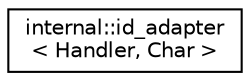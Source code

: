 digraph "Graphical Class Hierarchy"
{
  edge [fontname="Helvetica",fontsize="10",labelfontname="Helvetica",labelfontsize="10"];
  node [fontname="Helvetica",fontsize="10",shape=record];
  rankdir="LR";
  Node1 [label="internal::id_adapter\l\< Handler, Char \>",height=0.2,width=0.4,color="black", fillcolor="white", style="filled",URL="$structinternal_1_1id__adapter.html"];
}

